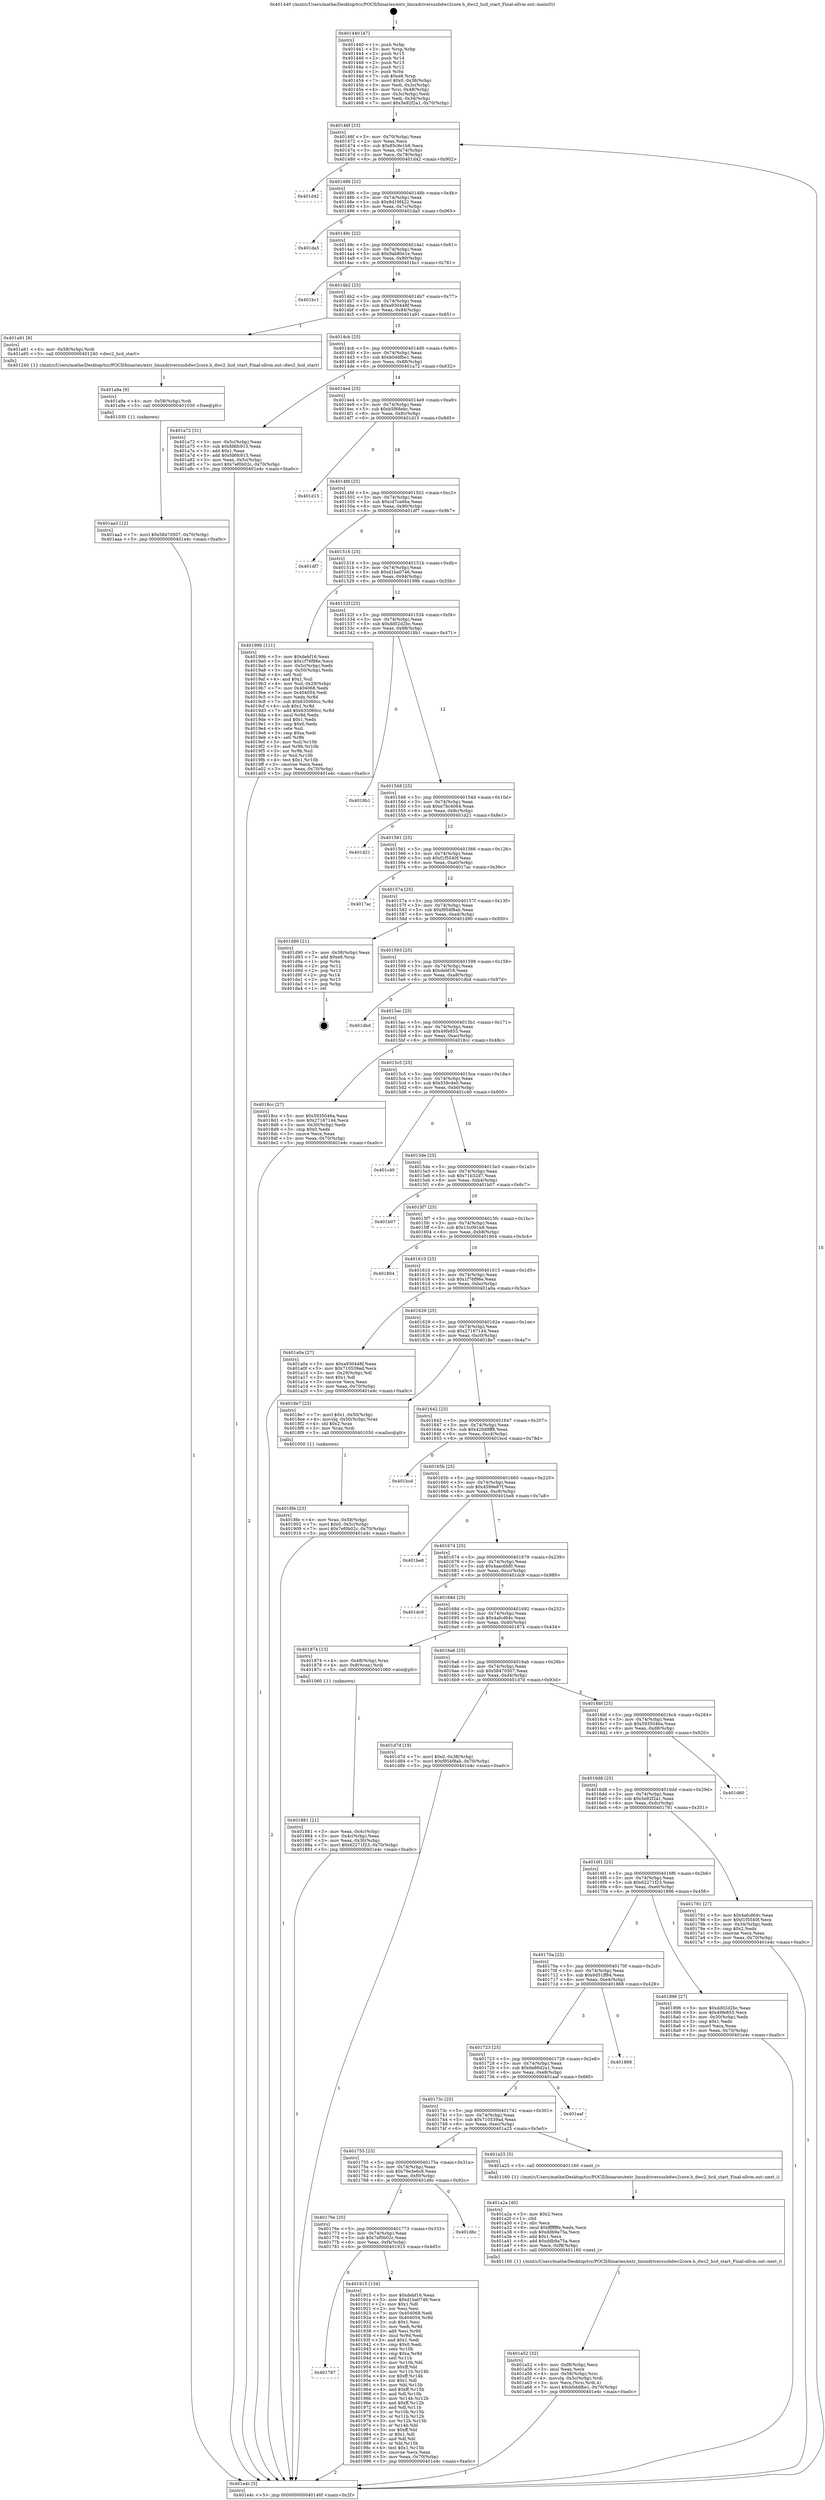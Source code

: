 digraph "0x401440" {
  label = "0x401440 (/mnt/c/Users/mathe/Desktop/tcc/POCII/binaries/extr_linuxdriversusbdwc2core.h_dwc2_hcd_start_Final-ollvm.out::main(0))"
  labelloc = "t"
  node[shape=record]

  Entry [label="",width=0.3,height=0.3,shape=circle,fillcolor=black,style=filled]
  "0x40146f" [label="{
     0x40146f [23]\l
     | [instrs]\l
     &nbsp;&nbsp;0x40146f \<+3\>: mov -0x70(%rbp),%eax\l
     &nbsp;&nbsp;0x401472 \<+2\>: mov %eax,%ecx\l
     &nbsp;&nbsp;0x401474 \<+6\>: sub $0x85c9e1b6,%ecx\l
     &nbsp;&nbsp;0x40147a \<+3\>: mov %eax,-0x74(%rbp)\l
     &nbsp;&nbsp;0x40147d \<+3\>: mov %ecx,-0x78(%rbp)\l
     &nbsp;&nbsp;0x401480 \<+6\>: je 0000000000401d42 \<main+0x902\>\l
  }"]
  "0x401d42" [label="{
     0x401d42\l
  }", style=dashed]
  "0x401486" [label="{
     0x401486 [22]\l
     | [instrs]\l
     &nbsp;&nbsp;0x401486 \<+5\>: jmp 000000000040148b \<main+0x4b\>\l
     &nbsp;&nbsp;0x40148b \<+3\>: mov -0x74(%rbp),%eax\l
     &nbsp;&nbsp;0x40148e \<+5\>: sub $0x8d19f422,%eax\l
     &nbsp;&nbsp;0x401493 \<+3\>: mov %eax,-0x7c(%rbp)\l
     &nbsp;&nbsp;0x401496 \<+6\>: je 0000000000401da5 \<main+0x965\>\l
  }"]
  Exit [label="",width=0.3,height=0.3,shape=circle,fillcolor=black,style=filled,peripheries=2]
  "0x401da5" [label="{
     0x401da5\l
  }", style=dashed]
  "0x40149c" [label="{
     0x40149c [22]\l
     | [instrs]\l
     &nbsp;&nbsp;0x40149c \<+5\>: jmp 00000000004014a1 \<main+0x61\>\l
     &nbsp;&nbsp;0x4014a1 \<+3\>: mov -0x74(%rbp),%eax\l
     &nbsp;&nbsp;0x4014a4 \<+5\>: sub $0x9ab80e1e,%eax\l
     &nbsp;&nbsp;0x4014a9 \<+3\>: mov %eax,-0x80(%rbp)\l
     &nbsp;&nbsp;0x4014ac \<+6\>: je 0000000000401bc1 \<main+0x781\>\l
  }"]
  "0x401aa3" [label="{
     0x401aa3 [12]\l
     | [instrs]\l
     &nbsp;&nbsp;0x401aa3 \<+7\>: movl $0x58470507,-0x70(%rbp)\l
     &nbsp;&nbsp;0x401aaa \<+5\>: jmp 0000000000401e4c \<main+0xa0c\>\l
  }"]
  "0x401bc1" [label="{
     0x401bc1\l
  }", style=dashed]
  "0x4014b2" [label="{
     0x4014b2 [25]\l
     | [instrs]\l
     &nbsp;&nbsp;0x4014b2 \<+5\>: jmp 00000000004014b7 \<main+0x77\>\l
     &nbsp;&nbsp;0x4014b7 \<+3\>: mov -0x74(%rbp),%eax\l
     &nbsp;&nbsp;0x4014ba \<+5\>: sub $0xa930448f,%eax\l
     &nbsp;&nbsp;0x4014bf \<+6\>: mov %eax,-0x84(%rbp)\l
     &nbsp;&nbsp;0x4014c5 \<+6\>: je 0000000000401a91 \<main+0x651\>\l
  }"]
  "0x401a9a" [label="{
     0x401a9a [9]\l
     | [instrs]\l
     &nbsp;&nbsp;0x401a9a \<+4\>: mov -0x58(%rbp),%rdi\l
     &nbsp;&nbsp;0x401a9e \<+5\>: call 0000000000401030 \<free@plt\>\l
     | [calls]\l
     &nbsp;&nbsp;0x401030 \{1\} (unknown)\l
  }"]
  "0x401a91" [label="{
     0x401a91 [9]\l
     | [instrs]\l
     &nbsp;&nbsp;0x401a91 \<+4\>: mov -0x58(%rbp),%rdi\l
     &nbsp;&nbsp;0x401a95 \<+5\>: call 0000000000401240 \<dwc2_hcd_start\>\l
     | [calls]\l
     &nbsp;&nbsp;0x401240 \{1\} (/mnt/c/Users/mathe/Desktop/tcc/POCII/binaries/extr_linuxdriversusbdwc2core.h_dwc2_hcd_start_Final-ollvm.out::dwc2_hcd_start)\l
  }"]
  "0x4014cb" [label="{
     0x4014cb [25]\l
     | [instrs]\l
     &nbsp;&nbsp;0x4014cb \<+5\>: jmp 00000000004014d0 \<main+0x90\>\l
     &nbsp;&nbsp;0x4014d0 \<+3\>: mov -0x74(%rbp),%eax\l
     &nbsp;&nbsp;0x4014d3 \<+5\>: sub $0xb0ddfbe1,%eax\l
     &nbsp;&nbsp;0x4014d8 \<+6\>: mov %eax,-0x88(%rbp)\l
     &nbsp;&nbsp;0x4014de \<+6\>: je 0000000000401a72 \<main+0x632\>\l
  }"]
  "0x401a52" [label="{
     0x401a52 [32]\l
     | [instrs]\l
     &nbsp;&nbsp;0x401a52 \<+6\>: mov -0xf8(%rbp),%ecx\l
     &nbsp;&nbsp;0x401a58 \<+3\>: imul %eax,%ecx\l
     &nbsp;&nbsp;0x401a5b \<+4\>: mov -0x58(%rbp),%rsi\l
     &nbsp;&nbsp;0x401a5f \<+4\>: movslq -0x5c(%rbp),%rdi\l
     &nbsp;&nbsp;0x401a63 \<+3\>: mov %ecx,(%rsi,%rdi,4)\l
     &nbsp;&nbsp;0x401a66 \<+7\>: movl $0xb0ddfbe1,-0x70(%rbp)\l
     &nbsp;&nbsp;0x401a6d \<+5\>: jmp 0000000000401e4c \<main+0xa0c\>\l
  }"]
  "0x401a72" [label="{
     0x401a72 [31]\l
     | [instrs]\l
     &nbsp;&nbsp;0x401a72 \<+3\>: mov -0x5c(%rbp),%eax\l
     &nbsp;&nbsp;0x401a75 \<+5\>: sub $0xfd6fc915,%eax\l
     &nbsp;&nbsp;0x401a7a \<+3\>: add $0x1,%eax\l
     &nbsp;&nbsp;0x401a7d \<+5\>: add $0xfd6fc915,%eax\l
     &nbsp;&nbsp;0x401a82 \<+3\>: mov %eax,-0x5c(%rbp)\l
     &nbsp;&nbsp;0x401a85 \<+7\>: movl $0x7ef0b02c,-0x70(%rbp)\l
     &nbsp;&nbsp;0x401a8c \<+5\>: jmp 0000000000401e4c \<main+0xa0c\>\l
  }"]
  "0x4014e4" [label="{
     0x4014e4 [25]\l
     | [instrs]\l
     &nbsp;&nbsp;0x4014e4 \<+5\>: jmp 00000000004014e9 \<main+0xa9\>\l
     &nbsp;&nbsp;0x4014e9 \<+3\>: mov -0x74(%rbp),%eax\l
     &nbsp;&nbsp;0x4014ec \<+5\>: sub $0xb5f68ebc,%eax\l
     &nbsp;&nbsp;0x4014f1 \<+6\>: mov %eax,-0x8c(%rbp)\l
     &nbsp;&nbsp;0x4014f7 \<+6\>: je 0000000000401d15 \<main+0x8d5\>\l
  }"]
  "0x401a2a" [label="{
     0x401a2a [40]\l
     | [instrs]\l
     &nbsp;&nbsp;0x401a2a \<+5\>: mov $0x2,%ecx\l
     &nbsp;&nbsp;0x401a2f \<+1\>: cltd\l
     &nbsp;&nbsp;0x401a30 \<+2\>: idiv %ecx\l
     &nbsp;&nbsp;0x401a32 \<+6\>: imul $0xfffffffe,%edx,%ecx\l
     &nbsp;&nbsp;0x401a38 \<+6\>: sub $0xddb9a75a,%ecx\l
     &nbsp;&nbsp;0x401a3e \<+3\>: add $0x1,%ecx\l
     &nbsp;&nbsp;0x401a41 \<+6\>: add $0xddb9a75a,%ecx\l
     &nbsp;&nbsp;0x401a47 \<+6\>: mov %ecx,-0xf8(%rbp)\l
     &nbsp;&nbsp;0x401a4d \<+5\>: call 0000000000401160 \<next_i\>\l
     | [calls]\l
     &nbsp;&nbsp;0x401160 \{1\} (/mnt/c/Users/mathe/Desktop/tcc/POCII/binaries/extr_linuxdriversusbdwc2core.h_dwc2_hcd_start_Final-ollvm.out::next_i)\l
  }"]
  "0x401d15" [label="{
     0x401d15\l
  }", style=dashed]
  "0x4014fd" [label="{
     0x4014fd [25]\l
     | [instrs]\l
     &nbsp;&nbsp;0x4014fd \<+5\>: jmp 0000000000401502 \<main+0xc2\>\l
     &nbsp;&nbsp;0x401502 \<+3\>: mov -0x74(%rbp),%eax\l
     &nbsp;&nbsp;0x401505 \<+5\>: sub $0xcd7ca6ba,%eax\l
     &nbsp;&nbsp;0x40150a \<+6\>: mov %eax,-0x90(%rbp)\l
     &nbsp;&nbsp;0x401510 \<+6\>: je 0000000000401df7 \<main+0x9b7\>\l
  }"]
  "0x401787" [label="{
     0x401787\l
  }", style=dashed]
  "0x401df7" [label="{
     0x401df7\l
  }", style=dashed]
  "0x401516" [label="{
     0x401516 [25]\l
     | [instrs]\l
     &nbsp;&nbsp;0x401516 \<+5\>: jmp 000000000040151b \<main+0xdb\>\l
     &nbsp;&nbsp;0x40151b \<+3\>: mov -0x74(%rbp),%eax\l
     &nbsp;&nbsp;0x40151e \<+5\>: sub $0xd1ba0746,%eax\l
     &nbsp;&nbsp;0x401523 \<+6\>: mov %eax,-0x94(%rbp)\l
     &nbsp;&nbsp;0x401529 \<+6\>: je 000000000040199b \<main+0x55b\>\l
  }"]
  "0x401915" [label="{
     0x401915 [134]\l
     | [instrs]\l
     &nbsp;&nbsp;0x401915 \<+5\>: mov $0xdebf16,%eax\l
     &nbsp;&nbsp;0x40191a \<+5\>: mov $0xd1ba0746,%ecx\l
     &nbsp;&nbsp;0x40191f \<+2\>: mov $0x1,%dl\l
     &nbsp;&nbsp;0x401921 \<+2\>: xor %esi,%esi\l
     &nbsp;&nbsp;0x401923 \<+7\>: mov 0x404068,%edi\l
     &nbsp;&nbsp;0x40192a \<+8\>: mov 0x404054,%r8d\l
     &nbsp;&nbsp;0x401932 \<+3\>: sub $0x1,%esi\l
     &nbsp;&nbsp;0x401935 \<+3\>: mov %edi,%r9d\l
     &nbsp;&nbsp;0x401938 \<+3\>: add %esi,%r9d\l
     &nbsp;&nbsp;0x40193b \<+4\>: imul %r9d,%edi\l
     &nbsp;&nbsp;0x40193f \<+3\>: and $0x1,%edi\l
     &nbsp;&nbsp;0x401942 \<+3\>: cmp $0x0,%edi\l
     &nbsp;&nbsp;0x401945 \<+4\>: sete %r10b\l
     &nbsp;&nbsp;0x401949 \<+4\>: cmp $0xa,%r8d\l
     &nbsp;&nbsp;0x40194d \<+4\>: setl %r11b\l
     &nbsp;&nbsp;0x401951 \<+3\>: mov %r10b,%bl\l
     &nbsp;&nbsp;0x401954 \<+3\>: xor $0xff,%bl\l
     &nbsp;&nbsp;0x401957 \<+3\>: mov %r11b,%r14b\l
     &nbsp;&nbsp;0x40195a \<+4\>: xor $0xff,%r14b\l
     &nbsp;&nbsp;0x40195e \<+3\>: xor $0x1,%dl\l
     &nbsp;&nbsp;0x401961 \<+3\>: mov %bl,%r15b\l
     &nbsp;&nbsp;0x401964 \<+4\>: and $0xff,%r15b\l
     &nbsp;&nbsp;0x401968 \<+3\>: and %dl,%r10b\l
     &nbsp;&nbsp;0x40196b \<+3\>: mov %r14b,%r12b\l
     &nbsp;&nbsp;0x40196e \<+4\>: and $0xff,%r12b\l
     &nbsp;&nbsp;0x401972 \<+3\>: and %dl,%r11b\l
     &nbsp;&nbsp;0x401975 \<+3\>: or %r10b,%r15b\l
     &nbsp;&nbsp;0x401978 \<+3\>: or %r11b,%r12b\l
     &nbsp;&nbsp;0x40197b \<+3\>: xor %r12b,%r15b\l
     &nbsp;&nbsp;0x40197e \<+3\>: or %r14b,%bl\l
     &nbsp;&nbsp;0x401981 \<+3\>: xor $0xff,%bl\l
     &nbsp;&nbsp;0x401984 \<+3\>: or $0x1,%dl\l
     &nbsp;&nbsp;0x401987 \<+2\>: and %dl,%bl\l
     &nbsp;&nbsp;0x401989 \<+3\>: or %bl,%r15b\l
     &nbsp;&nbsp;0x40198c \<+4\>: test $0x1,%r15b\l
     &nbsp;&nbsp;0x401990 \<+3\>: cmovne %ecx,%eax\l
     &nbsp;&nbsp;0x401993 \<+3\>: mov %eax,-0x70(%rbp)\l
     &nbsp;&nbsp;0x401996 \<+5\>: jmp 0000000000401e4c \<main+0xa0c\>\l
  }"]
  "0x40199b" [label="{
     0x40199b [111]\l
     | [instrs]\l
     &nbsp;&nbsp;0x40199b \<+5\>: mov $0xdebf16,%eax\l
     &nbsp;&nbsp;0x4019a0 \<+5\>: mov $0x1f76f96e,%ecx\l
     &nbsp;&nbsp;0x4019a5 \<+3\>: mov -0x5c(%rbp),%edx\l
     &nbsp;&nbsp;0x4019a8 \<+3\>: cmp -0x50(%rbp),%edx\l
     &nbsp;&nbsp;0x4019ab \<+4\>: setl %sil\l
     &nbsp;&nbsp;0x4019af \<+4\>: and $0x1,%sil\l
     &nbsp;&nbsp;0x4019b3 \<+4\>: mov %sil,-0x29(%rbp)\l
     &nbsp;&nbsp;0x4019b7 \<+7\>: mov 0x404068,%edx\l
     &nbsp;&nbsp;0x4019be \<+7\>: mov 0x404054,%edi\l
     &nbsp;&nbsp;0x4019c5 \<+3\>: mov %edx,%r8d\l
     &nbsp;&nbsp;0x4019c8 \<+7\>: sub $0x635060cc,%r8d\l
     &nbsp;&nbsp;0x4019cf \<+4\>: sub $0x1,%r8d\l
     &nbsp;&nbsp;0x4019d3 \<+7\>: add $0x635060cc,%r8d\l
     &nbsp;&nbsp;0x4019da \<+4\>: imul %r8d,%edx\l
     &nbsp;&nbsp;0x4019de \<+3\>: and $0x1,%edx\l
     &nbsp;&nbsp;0x4019e1 \<+3\>: cmp $0x0,%edx\l
     &nbsp;&nbsp;0x4019e4 \<+4\>: sete %sil\l
     &nbsp;&nbsp;0x4019e8 \<+3\>: cmp $0xa,%edi\l
     &nbsp;&nbsp;0x4019eb \<+4\>: setl %r9b\l
     &nbsp;&nbsp;0x4019ef \<+3\>: mov %sil,%r10b\l
     &nbsp;&nbsp;0x4019f2 \<+3\>: and %r9b,%r10b\l
     &nbsp;&nbsp;0x4019f5 \<+3\>: xor %r9b,%sil\l
     &nbsp;&nbsp;0x4019f8 \<+3\>: or %sil,%r10b\l
     &nbsp;&nbsp;0x4019fb \<+4\>: test $0x1,%r10b\l
     &nbsp;&nbsp;0x4019ff \<+3\>: cmovne %ecx,%eax\l
     &nbsp;&nbsp;0x401a02 \<+3\>: mov %eax,-0x70(%rbp)\l
     &nbsp;&nbsp;0x401a05 \<+5\>: jmp 0000000000401e4c \<main+0xa0c\>\l
  }"]
  "0x40152f" [label="{
     0x40152f [25]\l
     | [instrs]\l
     &nbsp;&nbsp;0x40152f \<+5\>: jmp 0000000000401534 \<main+0xf4\>\l
     &nbsp;&nbsp;0x401534 \<+3\>: mov -0x74(%rbp),%eax\l
     &nbsp;&nbsp;0x401537 \<+5\>: sub $0xdd02d2bc,%eax\l
     &nbsp;&nbsp;0x40153c \<+6\>: mov %eax,-0x98(%rbp)\l
     &nbsp;&nbsp;0x401542 \<+6\>: je 00000000004018b1 \<main+0x471\>\l
  }"]
  "0x40176e" [label="{
     0x40176e [25]\l
     | [instrs]\l
     &nbsp;&nbsp;0x40176e \<+5\>: jmp 0000000000401773 \<main+0x333\>\l
     &nbsp;&nbsp;0x401773 \<+3\>: mov -0x74(%rbp),%eax\l
     &nbsp;&nbsp;0x401776 \<+5\>: sub $0x7ef0b02c,%eax\l
     &nbsp;&nbsp;0x40177b \<+6\>: mov %eax,-0xf4(%rbp)\l
     &nbsp;&nbsp;0x401781 \<+6\>: je 0000000000401915 \<main+0x4d5\>\l
  }"]
  "0x4018b1" [label="{
     0x4018b1\l
  }", style=dashed]
  "0x401548" [label="{
     0x401548 [25]\l
     | [instrs]\l
     &nbsp;&nbsp;0x401548 \<+5\>: jmp 000000000040154d \<main+0x10d\>\l
     &nbsp;&nbsp;0x40154d \<+3\>: mov -0x74(%rbp),%eax\l
     &nbsp;&nbsp;0x401550 \<+5\>: sub $0xe7bc4064,%eax\l
     &nbsp;&nbsp;0x401555 \<+6\>: mov %eax,-0x9c(%rbp)\l
     &nbsp;&nbsp;0x40155b \<+6\>: je 0000000000401d21 \<main+0x8e1\>\l
  }"]
  "0x401d6c" [label="{
     0x401d6c\l
  }", style=dashed]
  "0x401d21" [label="{
     0x401d21\l
  }", style=dashed]
  "0x401561" [label="{
     0x401561 [25]\l
     | [instrs]\l
     &nbsp;&nbsp;0x401561 \<+5\>: jmp 0000000000401566 \<main+0x126\>\l
     &nbsp;&nbsp;0x401566 \<+3\>: mov -0x74(%rbp),%eax\l
     &nbsp;&nbsp;0x401569 \<+5\>: sub $0xf1f5540f,%eax\l
     &nbsp;&nbsp;0x40156e \<+6\>: mov %eax,-0xa0(%rbp)\l
     &nbsp;&nbsp;0x401574 \<+6\>: je 00000000004017ac \<main+0x36c\>\l
  }"]
  "0x401755" [label="{
     0x401755 [25]\l
     | [instrs]\l
     &nbsp;&nbsp;0x401755 \<+5\>: jmp 000000000040175a \<main+0x31a\>\l
     &nbsp;&nbsp;0x40175a \<+3\>: mov -0x74(%rbp),%eax\l
     &nbsp;&nbsp;0x40175d \<+5\>: sub $0x79e3e6c8,%eax\l
     &nbsp;&nbsp;0x401762 \<+6\>: mov %eax,-0xf0(%rbp)\l
     &nbsp;&nbsp;0x401768 \<+6\>: je 0000000000401d6c \<main+0x92c\>\l
  }"]
  "0x4017ac" [label="{
     0x4017ac\l
  }", style=dashed]
  "0x40157a" [label="{
     0x40157a [25]\l
     | [instrs]\l
     &nbsp;&nbsp;0x40157a \<+5\>: jmp 000000000040157f \<main+0x13f\>\l
     &nbsp;&nbsp;0x40157f \<+3\>: mov -0x74(%rbp),%eax\l
     &nbsp;&nbsp;0x401582 \<+5\>: sub $0xf954f8ab,%eax\l
     &nbsp;&nbsp;0x401587 \<+6\>: mov %eax,-0xa4(%rbp)\l
     &nbsp;&nbsp;0x40158d \<+6\>: je 0000000000401d90 \<main+0x950\>\l
  }"]
  "0x401a25" [label="{
     0x401a25 [5]\l
     | [instrs]\l
     &nbsp;&nbsp;0x401a25 \<+5\>: call 0000000000401160 \<next_i\>\l
     | [calls]\l
     &nbsp;&nbsp;0x401160 \{1\} (/mnt/c/Users/mathe/Desktop/tcc/POCII/binaries/extr_linuxdriversusbdwc2core.h_dwc2_hcd_start_Final-ollvm.out::next_i)\l
  }"]
  "0x401d90" [label="{
     0x401d90 [21]\l
     | [instrs]\l
     &nbsp;&nbsp;0x401d90 \<+3\>: mov -0x38(%rbp),%eax\l
     &nbsp;&nbsp;0x401d93 \<+7\>: add $0xe8,%rsp\l
     &nbsp;&nbsp;0x401d9a \<+1\>: pop %rbx\l
     &nbsp;&nbsp;0x401d9b \<+2\>: pop %r12\l
     &nbsp;&nbsp;0x401d9d \<+2\>: pop %r13\l
     &nbsp;&nbsp;0x401d9f \<+2\>: pop %r14\l
     &nbsp;&nbsp;0x401da1 \<+2\>: pop %r15\l
     &nbsp;&nbsp;0x401da3 \<+1\>: pop %rbp\l
     &nbsp;&nbsp;0x401da4 \<+1\>: ret\l
  }"]
  "0x401593" [label="{
     0x401593 [25]\l
     | [instrs]\l
     &nbsp;&nbsp;0x401593 \<+5\>: jmp 0000000000401598 \<main+0x158\>\l
     &nbsp;&nbsp;0x401598 \<+3\>: mov -0x74(%rbp),%eax\l
     &nbsp;&nbsp;0x40159b \<+5\>: sub $0xdebf16,%eax\l
     &nbsp;&nbsp;0x4015a0 \<+6\>: mov %eax,-0xa8(%rbp)\l
     &nbsp;&nbsp;0x4015a6 \<+6\>: je 0000000000401dbd \<main+0x97d\>\l
  }"]
  "0x40173c" [label="{
     0x40173c [25]\l
     | [instrs]\l
     &nbsp;&nbsp;0x40173c \<+5\>: jmp 0000000000401741 \<main+0x301\>\l
     &nbsp;&nbsp;0x401741 \<+3\>: mov -0x74(%rbp),%eax\l
     &nbsp;&nbsp;0x401744 \<+5\>: sub $0x710539ad,%eax\l
     &nbsp;&nbsp;0x401749 \<+6\>: mov %eax,-0xec(%rbp)\l
     &nbsp;&nbsp;0x40174f \<+6\>: je 0000000000401a25 \<main+0x5e5\>\l
  }"]
  "0x401dbd" [label="{
     0x401dbd\l
  }", style=dashed]
  "0x4015ac" [label="{
     0x4015ac [25]\l
     | [instrs]\l
     &nbsp;&nbsp;0x4015ac \<+5\>: jmp 00000000004015b1 \<main+0x171\>\l
     &nbsp;&nbsp;0x4015b1 \<+3\>: mov -0x74(%rbp),%eax\l
     &nbsp;&nbsp;0x4015b4 \<+5\>: sub $0x49fe855,%eax\l
     &nbsp;&nbsp;0x4015b9 \<+6\>: mov %eax,-0xac(%rbp)\l
     &nbsp;&nbsp;0x4015bf \<+6\>: je 00000000004018cc \<main+0x48c\>\l
  }"]
  "0x401aaf" [label="{
     0x401aaf\l
  }", style=dashed]
  "0x4018cc" [label="{
     0x4018cc [27]\l
     | [instrs]\l
     &nbsp;&nbsp;0x4018cc \<+5\>: mov $0x5935046a,%eax\l
     &nbsp;&nbsp;0x4018d1 \<+5\>: mov $0x27167144,%ecx\l
     &nbsp;&nbsp;0x4018d6 \<+3\>: mov -0x30(%rbp),%edx\l
     &nbsp;&nbsp;0x4018d9 \<+3\>: cmp $0x0,%edx\l
     &nbsp;&nbsp;0x4018dc \<+3\>: cmove %ecx,%eax\l
     &nbsp;&nbsp;0x4018df \<+3\>: mov %eax,-0x70(%rbp)\l
     &nbsp;&nbsp;0x4018e2 \<+5\>: jmp 0000000000401e4c \<main+0xa0c\>\l
  }"]
  "0x4015c5" [label="{
     0x4015c5 [25]\l
     | [instrs]\l
     &nbsp;&nbsp;0x4015c5 \<+5\>: jmp 00000000004015ca \<main+0x18a\>\l
     &nbsp;&nbsp;0x4015ca \<+3\>: mov -0x74(%rbp),%eax\l
     &nbsp;&nbsp;0x4015cd \<+5\>: sub $0x559c4e0,%eax\l
     &nbsp;&nbsp;0x4015d2 \<+6\>: mov %eax,-0xb0(%rbp)\l
     &nbsp;&nbsp;0x4015d8 \<+6\>: je 0000000000401c40 \<main+0x800\>\l
  }"]
  "0x401723" [label="{
     0x401723 [25]\l
     | [instrs]\l
     &nbsp;&nbsp;0x401723 \<+5\>: jmp 0000000000401728 \<main+0x2e8\>\l
     &nbsp;&nbsp;0x401728 \<+3\>: mov -0x74(%rbp),%eax\l
     &nbsp;&nbsp;0x40172b \<+5\>: sub $0x6e86d2a1,%eax\l
     &nbsp;&nbsp;0x401730 \<+6\>: mov %eax,-0xe8(%rbp)\l
     &nbsp;&nbsp;0x401736 \<+6\>: je 0000000000401aaf \<main+0x66f\>\l
  }"]
  "0x401c40" [label="{
     0x401c40\l
  }", style=dashed]
  "0x4015de" [label="{
     0x4015de [25]\l
     | [instrs]\l
     &nbsp;&nbsp;0x4015de \<+5\>: jmp 00000000004015e3 \<main+0x1a3\>\l
     &nbsp;&nbsp;0x4015e3 \<+3\>: mov -0x74(%rbp),%eax\l
     &nbsp;&nbsp;0x4015e6 \<+5\>: sub $0x71b32d7,%eax\l
     &nbsp;&nbsp;0x4015eb \<+6\>: mov %eax,-0xb4(%rbp)\l
     &nbsp;&nbsp;0x4015f1 \<+6\>: je 0000000000401b07 \<main+0x6c7\>\l
  }"]
  "0x401868" [label="{
     0x401868\l
  }", style=dashed]
  "0x401b07" [label="{
     0x401b07\l
  }", style=dashed]
  "0x4015f7" [label="{
     0x4015f7 [25]\l
     | [instrs]\l
     &nbsp;&nbsp;0x4015f7 \<+5\>: jmp 00000000004015fc \<main+0x1bc\>\l
     &nbsp;&nbsp;0x4015fc \<+3\>: mov -0x74(%rbp),%eax\l
     &nbsp;&nbsp;0x4015ff \<+5\>: sub $0x15c091b8,%eax\l
     &nbsp;&nbsp;0x401604 \<+6\>: mov %eax,-0xb8(%rbp)\l
     &nbsp;&nbsp;0x40160a \<+6\>: je 0000000000401804 \<main+0x3c4\>\l
  }"]
  "0x4018fe" [label="{
     0x4018fe [23]\l
     | [instrs]\l
     &nbsp;&nbsp;0x4018fe \<+4\>: mov %rax,-0x58(%rbp)\l
     &nbsp;&nbsp;0x401902 \<+7\>: movl $0x0,-0x5c(%rbp)\l
     &nbsp;&nbsp;0x401909 \<+7\>: movl $0x7ef0b02c,-0x70(%rbp)\l
     &nbsp;&nbsp;0x401910 \<+5\>: jmp 0000000000401e4c \<main+0xa0c\>\l
  }"]
  "0x401804" [label="{
     0x401804\l
  }", style=dashed]
  "0x401610" [label="{
     0x401610 [25]\l
     | [instrs]\l
     &nbsp;&nbsp;0x401610 \<+5\>: jmp 0000000000401615 \<main+0x1d5\>\l
     &nbsp;&nbsp;0x401615 \<+3\>: mov -0x74(%rbp),%eax\l
     &nbsp;&nbsp;0x401618 \<+5\>: sub $0x1f76f96e,%eax\l
     &nbsp;&nbsp;0x40161d \<+6\>: mov %eax,-0xbc(%rbp)\l
     &nbsp;&nbsp;0x401623 \<+6\>: je 0000000000401a0a \<main+0x5ca\>\l
  }"]
  "0x40170a" [label="{
     0x40170a [25]\l
     | [instrs]\l
     &nbsp;&nbsp;0x40170a \<+5\>: jmp 000000000040170f \<main+0x2cf\>\l
     &nbsp;&nbsp;0x40170f \<+3\>: mov -0x74(%rbp),%eax\l
     &nbsp;&nbsp;0x401712 \<+5\>: sub $0x6d51ff84,%eax\l
     &nbsp;&nbsp;0x401717 \<+6\>: mov %eax,-0xe4(%rbp)\l
     &nbsp;&nbsp;0x40171d \<+6\>: je 0000000000401868 \<main+0x428\>\l
  }"]
  "0x401a0a" [label="{
     0x401a0a [27]\l
     | [instrs]\l
     &nbsp;&nbsp;0x401a0a \<+5\>: mov $0xa930448f,%eax\l
     &nbsp;&nbsp;0x401a0f \<+5\>: mov $0x710539ad,%ecx\l
     &nbsp;&nbsp;0x401a14 \<+3\>: mov -0x29(%rbp),%dl\l
     &nbsp;&nbsp;0x401a17 \<+3\>: test $0x1,%dl\l
     &nbsp;&nbsp;0x401a1a \<+3\>: cmovne %ecx,%eax\l
     &nbsp;&nbsp;0x401a1d \<+3\>: mov %eax,-0x70(%rbp)\l
     &nbsp;&nbsp;0x401a20 \<+5\>: jmp 0000000000401e4c \<main+0xa0c\>\l
  }"]
  "0x401629" [label="{
     0x401629 [25]\l
     | [instrs]\l
     &nbsp;&nbsp;0x401629 \<+5\>: jmp 000000000040162e \<main+0x1ee\>\l
     &nbsp;&nbsp;0x40162e \<+3\>: mov -0x74(%rbp),%eax\l
     &nbsp;&nbsp;0x401631 \<+5\>: sub $0x27167144,%eax\l
     &nbsp;&nbsp;0x401636 \<+6\>: mov %eax,-0xc0(%rbp)\l
     &nbsp;&nbsp;0x40163c \<+6\>: je 00000000004018e7 \<main+0x4a7\>\l
  }"]
  "0x401896" [label="{
     0x401896 [27]\l
     | [instrs]\l
     &nbsp;&nbsp;0x401896 \<+5\>: mov $0xdd02d2bc,%eax\l
     &nbsp;&nbsp;0x40189b \<+5\>: mov $0x49fe855,%ecx\l
     &nbsp;&nbsp;0x4018a0 \<+3\>: mov -0x30(%rbp),%edx\l
     &nbsp;&nbsp;0x4018a3 \<+3\>: cmp $0x1,%edx\l
     &nbsp;&nbsp;0x4018a6 \<+3\>: cmovl %ecx,%eax\l
     &nbsp;&nbsp;0x4018a9 \<+3\>: mov %eax,-0x70(%rbp)\l
     &nbsp;&nbsp;0x4018ac \<+5\>: jmp 0000000000401e4c \<main+0xa0c\>\l
  }"]
  "0x4018e7" [label="{
     0x4018e7 [23]\l
     | [instrs]\l
     &nbsp;&nbsp;0x4018e7 \<+7\>: movl $0x1,-0x50(%rbp)\l
     &nbsp;&nbsp;0x4018ee \<+4\>: movslq -0x50(%rbp),%rax\l
     &nbsp;&nbsp;0x4018f2 \<+4\>: shl $0x2,%rax\l
     &nbsp;&nbsp;0x4018f6 \<+3\>: mov %rax,%rdi\l
     &nbsp;&nbsp;0x4018f9 \<+5\>: call 0000000000401050 \<malloc@plt\>\l
     | [calls]\l
     &nbsp;&nbsp;0x401050 \{1\} (unknown)\l
  }"]
  "0x401642" [label="{
     0x401642 [25]\l
     | [instrs]\l
     &nbsp;&nbsp;0x401642 \<+5\>: jmp 0000000000401647 \<main+0x207\>\l
     &nbsp;&nbsp;0x401647 \<+3\>: mov -0x74(%rbp),%eax\l
     &nbsp;&nbsp;0x40164a \<+5\>: sub $0x420d9ff8,%eax\l
     &nbsp;&nbsp;0x40164f \<+6\>: mov %eax,-0xc4(%rbp)\l
     &nbsp;&nbsp;0x401655 \<+6\>: je 0000000000401bcd \<main+0x78d\>\l
  }"]
  "0x401881" [label="{
     0x401881 [21]\l
     | [instrs]\l
     &nbsp;&nbsp;0x401881 \<+3\>: mov %eax,-0x4c(%rbp)\l
     &nbsp;&nbsp;0x401884 \<+3\>: mov -0x4c(%rbp),%eax\l
     &nbsp;&nbsp;0x401887 \<+3\>: mov %eax,-0x30(%rbp)\l
     &nbsp;&nbsp;0x40188a \<+7\>: movl $0x62271f23,-0x70(%rbp)\l
     &nbsp;&nbsp;0x401891 \<+5\>: jmp 0000000000401e4c \<main+0xa0c\>\l
  }"]
  "0x401bcd" [label="{
     0x401bcd\l
  }", style=dashed]
  "0x40165b" [label="{
     0x40165b [25]\l
     | [instrs]\l
     &nbsp;&nbsp;0x40165b \<+5\>: jmp 0000000000401660 \<main+0x220\>\l
     &nbsp;&nbsp;0x401660 \<+3\>: mov -0x74(%rbp),%eax\l
     &nbsp;&nbsp;0x401663 \<+5\>: sub $0x4599e87f,%eax\l
     &nbsp;&nbsp;0x401668 \<+6\>: mov %eax,-0xc8(%rbp)\l
     &nbsp;&nbsp;0x40166e \<+6\>: je 0000000000401be8 \<main+0x7a8\>\l
  }"]
  "0x401440" [label="{
     0x401440 [47]\l
     | [instrs]\l
     &nbsp;&nbsp;0x401440 \<+1\>: push %rbp\l
     &nbsp;&nbsp;0x401441 \<+3\>: mov %rsp,%rbp\l
     &nbsp;&nbsp;0x401444 \<+2\>: push %r15\l
     &nbsp;&nbsp;0x401446 \<+2\>: push %r14\l
     &nbsp;&nbsp;0x401448 \<+2\>: push %r13\l
     &nbsp;&nbsp;0x40144a \<+2\>: push %r12\l
     &nbsp;&nbsp;0x40144c \<+1\>: push %rbx\l
     &nbsp;&nbsp;0x40144d \<+7\>: sub $0xe8,%rsp\l
     &nbsp;&nbsp;0x401454 \<+7\>: movl $0x0,-0x38(%rbp)\l
     &nbsp;&nbsp;0x40145b \<+3\>: mov %edi,-0x3c(%rbp)\l
     &nbsp;&nbsp;0x40145e \<+4\>: mov %rsi,-0x48(%rbp)\l
     &nbsp;&nbsp;0x401462 \<+3\>: mov -0x3c(%rbp),%edi\l
     &nbsp;&nbsp;0x401465 \<+3\>: mov %edi,-0x34(%rbp)\l
     &nbsp;&nbsp;0x401468 \<+7\>: movl $0x5e92f2a1,-0x70(%rbp)\l
  }"]
  "0x401be8" [label="{
     0x401be8\l
  }", style=dashed]
  "0x401674" [label="{
     0x401674 [25]\l
     | [instrs]\l
     &nbsp;&nbsp;0x401674 \<+5\>: jmp 0000000000401679 \<main+0x239\>\l
     &nbsp;&nbsp;0x401679 \<+3\>: mov -0x74(%rbp),%eax\l
     &nbsp;&nbsp;0x40167c \<+5\>: sub $0x4aac6bf0,%eax\l
     &nbsp;&nbsp;0x401681 \<+6\>: mov %eax,-0xcc(%rbp)\l
     &nbsp;&nbsp;0x401687 \<+6\>: je 0000000000401dc9 \<main+0x989\>\l
  }"]
  "0x401e4c" [label="{
     0x401e4c [5]\l
     | [instrs]\l
     &nbsp;&nbsp;0x401e4c \<+5\>: jmp 000000000040146f \<main+0x2f\>\l
  }"]
  "0x401dc9" [label="{
     0x401dc9\l
  }", style=dashed]
  "0x40168d" [label="{
     0x40168d [25]\l
     | [instrs]\l
     &nbsp;&nbsp;0x40168d \<+5\>: jmp 0000000000401692 \<main+0x252\>\l
     &nbsp;&nbsp;0x401692 \<+3\>: mov -0x74(%rbp),%eax\l
     &nbsp;&nbsp;0x401695 \<+5\>: sub $0x4afcd64c,%eax\l
     &nbsp;&nbsp;0x40169a \<+6\>: mov %eax,-0xd0(%rbp)\l
     &nbsp;&nbsp;0x4016a0 \<+6\>: je 0000000000401874 \<main+0x434\>\l
  }"]
  "0x4016f1" [label="{
     0x4016f1 [25]\l
     | [instrs]\l
     &nbsp;&nbsp;0x4016f1 \<+5\>: jmp 00000000004016f6 \<main+0x2b6\>\l
     &nbsp;&nbsp;0x4016f6 \<+3\>: mov -0x74(%rbp),%eax\l
     &nbsp;&nbsp;0x4016f9 \<+5\>: sub $0x62271f23,%eax\l
     &nbsp;&nbsp;0x4016fe \<+6\>: mov %eax,-0xe0(%rbp)\l
     &nbsp;&nbsp;0x401704 \<+6\>: je 0000000000401896 \<main+0x456\>\l
  }"]
  "0x401874" [label="{
     0x401874 [13]\l
     | [instrs]\l
     &nbsp;&nbsp;0x401874 \<+4\>: mov -0x48(%rbp),%rax\l
     &nbsp;&nbsp;0x401878 \<+4\>: mov 0x8(%rax),%rdi\l
     &nbsp;&nbsp;0x40187c \<+5\>: call 0000000000401060 \<atoi@plt\>\l
     | [calls]\l
     &nbsp;&nbsp;0x401060 \{1\} (unknown)\l
  }"]
  "0x4016a6" [label="{
     0x4016a6 [25]\l
     | [instrs]\l
     &nbsp;&nbsp;0x4016a6 \<+5\>: jmp 00000000004016ab \<main+0x26b\>\l
     &nbsp;&nbsp;0x4016ab \<+3\>: mov -0x74(%rbp),%eax\l
     &nbsp;&nbsp;0x4016ae \<+5\>: sub $0x58470507,%eax\l
     &nbsp;&nbsp;0x4016b3 \<+6\>: mov %eax,-0xd4(%rbp)\l
     &nbsp;&nbsp;0x4016b9 \<+6\>: je 0000000000401d7d \<main+0x93d\>\l
  }"]
  "0x401791" [label="{
     0x401791 [27]\l
     | [instrs]\l
     &nbsp;&nbsp;0x401791 \<+5\>: mov $0x4afcd64c,%eax\l
     &nbsp;&nbsp;0x401796 \<+5\>: mov $0xf1f5540f,%ecx\l
     &nbsp;&nbsp;0x40179b \<+3\>: mov -0x34(%rbp),%edx\l
     &nbsp;&nbsp;0x40179e \<+3\>: cmp $0x2,%edx\l
     &nbsp;&nbsp;0x4017a1 \<+3\>: cmovne %ecx,%eax\l
     &nbsp;&nbsp;0x4017a4 \<+3\>: mov %eax,-0x70(%rbp)\l
     &nbsp;&nbsp;0x4017a7 \<+5\>: jmp 0000000000401e4c \<main+0xa0c\>\l
  }"]
  "0x401d7d" [label="{
     0x401d7d [19]\l
     | [instrs]\l
     &nbsp;&nbsp;0x401d7d \<+7\>: movl $0x0,-0x38(%rbp)\l
     &nbsp;&nbsp;0x401d84 \<+7\>: movl $0xf954f8ab,-0x70(%rbp)\l
     &nbsp;&nbsp;0x401d8b \<+5\>: jmp 0000000000401e4c \<main+0xa0c\>\l
  }"]
  "0x4016bf" [label="{
     0x4016bf [25]\l
     | [instrs]\l
     &nbsp;&nbsp;0x4016bf \<+5\>: jmp 00000000004016c4 \<main+0x284\>\l
     &nbsp;&nbsp;0x4016c4 \<+3\>: mov -0x74(%rbp),%eax\l
     &nbsp;&nbsp;0x4016c7 \<+5\>: sub $0x5935046a,%eax\l
     &nbsp;&nbsp;0x4016cc \<+6\>: mov %eax,-0xd8(%rbp)\l
     &nbsp;&nbsp;0x4016d2 \<+6\>: je 0000000000401d60 \<main+0x920\>\l
  }"]
  "0x4016d8" [label="{
     0x4016d8 [25]\l
     | [instrs]\l
     &nbsp;&nbsp;0x4016d8 \<+5\>: jmp 00000000004016dd \<main+0x29d\>\l
     &nbsp;&nbsp;0x4016dd \<+3\>: mov -0x74(%rbp),%eax\l
     &nbsp;&nbsp;0x4016e0 \<+5\>: sub $0x5e92f2a1,%eax\l
     &nbsp;&nbsp;0x4016e5 \<+6\>: mov %eax,-0xdc(%rbp)\l
     &nbsp;&nbsp;0x4016eb \<+6\>: je 0000000000401791 \<main+0x351\>\l
  }"]
  "0x401d60" [label="{
     0x401d60\l
  }", style=dashed]
  Entry -> "0x401440" [label=" 1"]
  "0x40146f" -> "0x401d42" [label=" 0"]
  "0x40146f" -> "0x401486" [label=" 16"]
  "0x401d90" -> Exit [label=" 1"]
  "0x401486" -> "0x401da5" [label=" 0"]
  "0x401486" -> "0x40149c" [label=" 16"]
  "0x401d7d" -> "0x401e4c" [label=" 1"]
  "0x40149c" -> "0x401bc1" [label=" 0"]
  "0x40149c" -> "0x4014b2" [label=" 16"]
  "0x401aa3" -> "0x401e4c" [label=" 1"]
  "0x4014b2" -> "0x401a91" [label=" 1"]
  "0x4014b2" -> "0x4014cb" [label=" 15"]
  "0x401a9a" -> "0x401aa3" [label=" 1"]
  "0x4014cb" -> "0x401a72" [label=" 1"]
  "0x4014cb" -> "0x4014e4" [label=" 14"]
  "0x401a91" -> "0x401a9a" [label=" 1"]
  "0x4014e4" -> "0x401d15" [label=" 0"]
  "0x4014e4" -> "0x4014fd" [label=" 14"]
  "0x401a72" -> "0x401e4c" [label=" 1"]
  "0x4014fd" -> "0x401df7" [label=" 0"]
  "0x4014fd" -> "0x401516" [label=" 14"]
  "0x401a52" -> "0x401e4c" [label=" 1"]
  "0x401516" -> "0x40199b" [label=" 2"]
  "0x401516" -> "0x40152f" [label=" 12"]
  "0x401a2a" -> "0x401a52" [label=" 1"]
  "0x40152f" -> "0x4018b1" [label=" 0"]
  "0x40152f" -> "0x401548" [label=" 12"]
  "0x401a0a" -> "0x401e4c" [label=" 2"]
  "0x401548" -> "0x401d21" [label=" 0"]
  "0x401548" -> "0x401561" [label=" 12"]
  "0x40199b" -> "0x401e4c" [label=" 2"]
  "0x401561" -> "0x4017ac" [label=" 0"]
  "0x401561" -> "0x40157a" [label=" 12"]
  "0x40176e" -> "0x401787" [label=" 0"]
  "0x40157a" -> "0x401d90" [label=" 1"]
  "0x40157a" -> "0x401593" [label=" 11"]
  "0x40176e" -> "0x401915" [label=" 2"]
  "0x401593" -> "0x401dbd" [label=" 0"]
  "0x401593" -> "0x4015ac" [label=" 11"]
  "0x401755" -> "0x40176e" [label=" 2"]
  "0x4015ac" -> "0x4018cc" [label=" 1"]
  "0x4015ac" -> "0x4015c5" [label=" 10"]
  "0x401755" -> "0x401d6c" [label=" 0"]
  "0x4015c5" -> "0x401c40" [label=" 0"]
  "0x4015c5" -> "0x4015de" [label=" 10"]
  "0x40173c" -> "0x401755" [label=" 2"]
  "0x4015de" -> "0x401b07" [label=" 0"]
  "0x4015de" -> "0x4015f7" [label=" 10"]
  "0x40173c" -> "0x401a25" [label=" 1"]
  "0x4015f7" -> "0x401804" [label=" 0"]
  "0x4015f7" -> "0x401610" [label=" 10"]
  "0x401723" -> "0x40173c" [label=" 3"]
  "0x401610" -> "0x401a0a" [label=" 2"]
  "0x401610" -> "0x401629" [label=" 8"]
  "0x401723" -> "0x401aaf" [label=" 0"]
  "0x401629" -> "0x4018e7" [label=" 1"]
  "0x401629" -> "0x401642" [label=" 7"]
  "0x401915" -> "0x401e4c" [label=" 2"]
  "0x401642" -> "0x401bcd" [label=" 0"]
  "0x401642" -> "0x40165b" [label=" 7"]
  "0x40170a" -> "0x401868" [label=" 0"]
  "0x40165b" -> "0x401be8" [label=" 0"]
  "0x40165b" -> "0x401674" [label=" 7"]
  "0x401a25" -> "0x401a2a" [label=" 1"]
  "0x401674" -> "0x401dc9" [label=" 0"]
  "0x401674" -> "0x40168d" [label=" 7"]
  "0x4018fe" -> "0x401e4c" [label=" 1"]
  "0x40168d" -> "0x401874" [label=" 1"]
  "0x40168d" -> "0x4016a6" [label=" 6"]
  "0x4018e7" -> "0x4018fe" [label=" 1"]
  "0x4016a6" -> "0x401d7d" [label=" 1"]
  "0x4016a6" -> "0x4016bf" [label=" 5"]
  "0x4018cc" -> "0x401e4c" [label=" 1"]
  "0x4016bf" -> "0x401d60" [label=" 0"]
  "0x4016bf" -> "0x4016d8" [label=" 5"]
  "0x401896" -> "0x401e4c" [label=" 1"]
  "0x4016d8" -> "0x401791" [label=" 1"]
  "0x4016d8" -> "0x4016f1" [label=" 4"]
  "0x401791" -> "0x401e4c" [label=" 1"]
  "0x401440" -> "0x40146f" [label=" 1"]
  "0x401e4c" -> "0x40146f" [label=" 15"]
  "0x401874" -> "0x401881" [label=" 1"]
  "0x401881" -> "0x401e4c" [label=" 1"]
  "0x40170a" -> "0x401723" [label=" 3"]
  "0x4016f1" -> "0x401896" [label=" 1"]
  "0x4016f1" -> "0x40170a" [label=" 3"]
}
